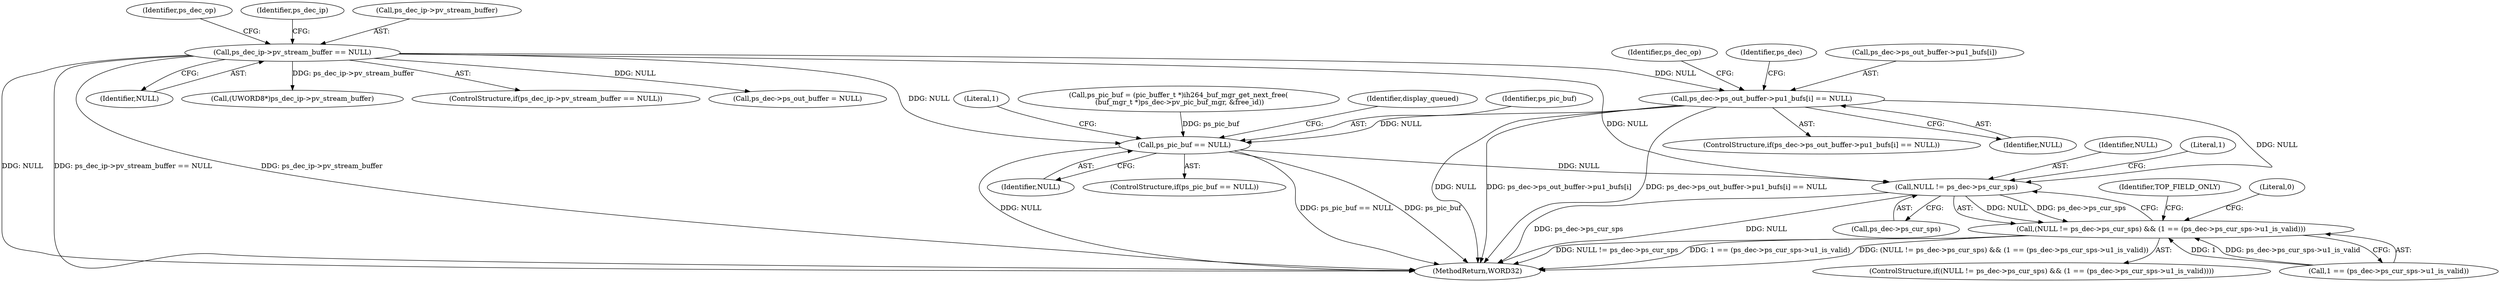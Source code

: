 digraph "0_Android_0b23c81c3dd9ec38f7e6806a3955fed1925541a0@array" {
"1000421" [label="(Call,ps_dec->ps_out_buffer->pu1_bufs[i] == NULL)"];
"1000270" [label="(Call,ps_dec_ip->pv_stream_buffer == NULL)"];
"1000623" [label="(Call,ps_pic_buf == NULL)"];
"1002124" [label="(Call,NULL != ps_dec->ps_cur_sps)"];
"1002123" [label="(Call,(NULL != ps_dec->ps_cur_sps) && (1 == (ps_dec->ps_cur_sps->u1_is_valid)))"];
"1002226" [label="(MethodReturn,WORD32)"];
"1002124" [label="(Call,NULL != ps_dec->ps_cur_sps)"];
"1002125" [label="(Identifier,NULL)"];
"1002161" [label="(Identifier,TOP_FIELD_ONLY)"];
"1000274" [label="(Identifier,NULL)"];
"1000678" [label="(Literal,1)"];
"1002130" [label="(Literal,1)"];
"1000420" [label="(ControlStructure,if(ps_dec->ps_out_buffer->pu1_bufs[i] == NULL))"];
"1000623" [label="(Call,ps_pic_buf == NULL)"];
"1000610" [label="(Call,ps_pic_buf = (pic_buffer_t *)ih264_buf_mgr_get_next_free(\n (buf_mgr_t *)ps_dec->pv_pic_buf_mgr, &free_id))"];
"1000433" [label="(Identifier,ps_dec_op)"];
"1000625" [label="(Identifier,NULL)"];
"1000421" [label="(Call,ps_dec->ps_out_buffer->pu1_bufs[i] == NULL)"];
"1000278" [label="(Identifier,ps_dec_op)"];
"1000429" [label="(Identifier,NULL)"];
"1000293" [label="(Identifier,ps_dec_ip)"];
"1002129" [label="(Call,1 == (ps_dec->ps_cur_sps->u1_is_valid))"];
"1002123" [label="(Call,(NULL != ps_dec->ps_cur_sps) && (1 == (ps_dec->ps_cur_sps->u1_is_valid)))"];
"1002122" [label="(ControlStructure,if((NULL != ps_dec->ps_cur_sps) && (1 == (ps_dec->ps_cur_sps->u1_is_valid))))"];
"1000980" [label="(Call,(UWORD8*)ps_dec_ip->pv_stream_buffer)"];
"1000270" [label="(Call,ps_dec_ip->pv_stream_buffer == NULL)"];
"1000622" [label="(ControlStructure,if(ps_pic_buf == NULL))"];
"1000271" [label="(Call,ps_dec_ip->pv_stream_buffer)"];
"1000630" [label="(Identifier,display_queued)"];
"1000269" [label="(ControlStructure,if(ps_dec_ip->pv_stream_buffer == NULL))"];
"1000450" [label="(Identifier,ps_dec)"];
"1000624" [label="(Identifier,ps_pic_buf)"];
"1000422" [label="(Call,ps_dec->ps_out_buffer->pu1_bufs[i])"];
"1002140" [label="(Literal,0)"];
"1000321" [label="(Call,ps_dec->ps_out_buffer = NULL)"];
"1002126" [label="(Call,ps_dec->ps_cur_sps)"];
"1000421" -> "1000420"  [label="AST: "];
"1000421" -> "1000429"  [label="CFG: "];
"1000422" -> "1000421"  [label="AST: "];
"1000429" -> "1000421"  [label="AST: "];
"1000433" -> "1000421"  [label="CFG: "];
"1000450" -> "1000421"  [label="CFG: "];
"1000421" -> "1002226"  [label="DDG: ps_dec->ps_out_buffer->pu1_bufs[i]"];
"1000421" -> "1002226"  [label="DDG: ps_dec->ps_out_buffer->pu1_bufs[i] == NULL"];
"1000421" -> "1002226"  [label="DDG: NULL"];
"1000270" -> "1000421"  [label="DDG: NULL"];
"1000421" -> "1000623"  [label="DDG: NULL"];
"1000421" -> "1002124"  [label="DDG: NULL"];
"1000270" -> "1000269"  [label="AST: "];
"1000270" -> "1000274"  [label="CFG: "];
"1000271" -> "1000270"  [label="AST: "];
"1000274" -> "1000270"  [label="AST: "];
"1000278" -> "1000270"  [label="CFG: "];
"1000293" -> "1000270"  [label="CFG: "];
"1000270" -> "1002226"  [label="DDG: NULL"];
"1000270" -> "1002226"  [label="DDG: ps_dec_ip->pv_stream_buffer == NULL"];
"1000270" -> "1002226"  [label="DDG: ps_dec_ip->pv_stream_buffer"];
"1000270" -> "1000321"  [label="DDG: NULL"];
"1000270" -> "1000623"  [label="DDG: NULL"];
"1000270" -> "1000980"  [label="DDG: ps_dec_ip->pv_stream_buffer"];
"1000270" -> "1002124"  [label="DDG: NULL"];
"1000623" -> "1000622"  [label="AST: "];
"1000623" -> "1000625"  [label="CFG: "];
"1000624" -> "1000623"  [label="AST: "];
"1000625" -> "1000623"  [label="AST: "];
"1000630" -> "1000623"  [label="CFG: "];
"1000678" -> "1000623"  [label="CFG: "];
"1000623" -> "1002226"  [label="DDG: ps_pic_buf == NULL"];
"1000623" -> "1002226"  [label="DDG: ps_pic_buf"];
"1000623" -> "1002226"  [label="DDG: NULL"];
"1000610" -> "1000623"  [label="DDG: ps_pic_buf"];
"1000623" -> "1002124"  [label="DDG: NULL"];
"1002124" -> "1002123"  [label="AST: "];
"1002124" -> "1002126"  [label="CFG: "];
"1002125" -> "1002124"  [label="AST: "];
"1002126" -> "1002124"  [label="AST: "];
"1002130" -> "1002124"  [label="CFG: "];
"1002123" -> "1002124"  [label="CFG: "];
"1002124" -> "1002226"  [label="DDG: ps_dec->ps_cur_sps"];
"1002124" -> "1002226"  [label="DDG: NULL"];
"1002124" -> "1002123"  [label="DDG: NULL"];
"1002124" -> "1002123"  [label="DDG: ps_dec->ps_cur_sps"];
"1002123" -> "1002122"  [label="AST: "];
"1002123" -> "1002129"  [label="CFG: "];
"1002129" -> "1002123"  [label="AST: "];
"1002140" -> "1002123"  [label="CFG: "];
"1002161" -> "1002123"  [label="CFG: "];
"1002123" -> "1002226"  [label="DDG: NULL != ps_dec->ps_cur_sps"];
"1002123" -> "1002226"  [label="DDG: 1 == (ps_dec->ps_cur_sps->u1_is_valid)"];
"1002123" -> "1002226"  [label="DDG: (NULL != ps_dec->ps_cur_sps) && (1 == (ps_dec->ps_cur_sps->u1_is_valid))"];
"1002129" -> "1002123"  [label="DDG: 1"];
"1002129" -> "1002123"  [label="DDG: ps_dec->ps_cur_sps->u1_is_valid"];
}
